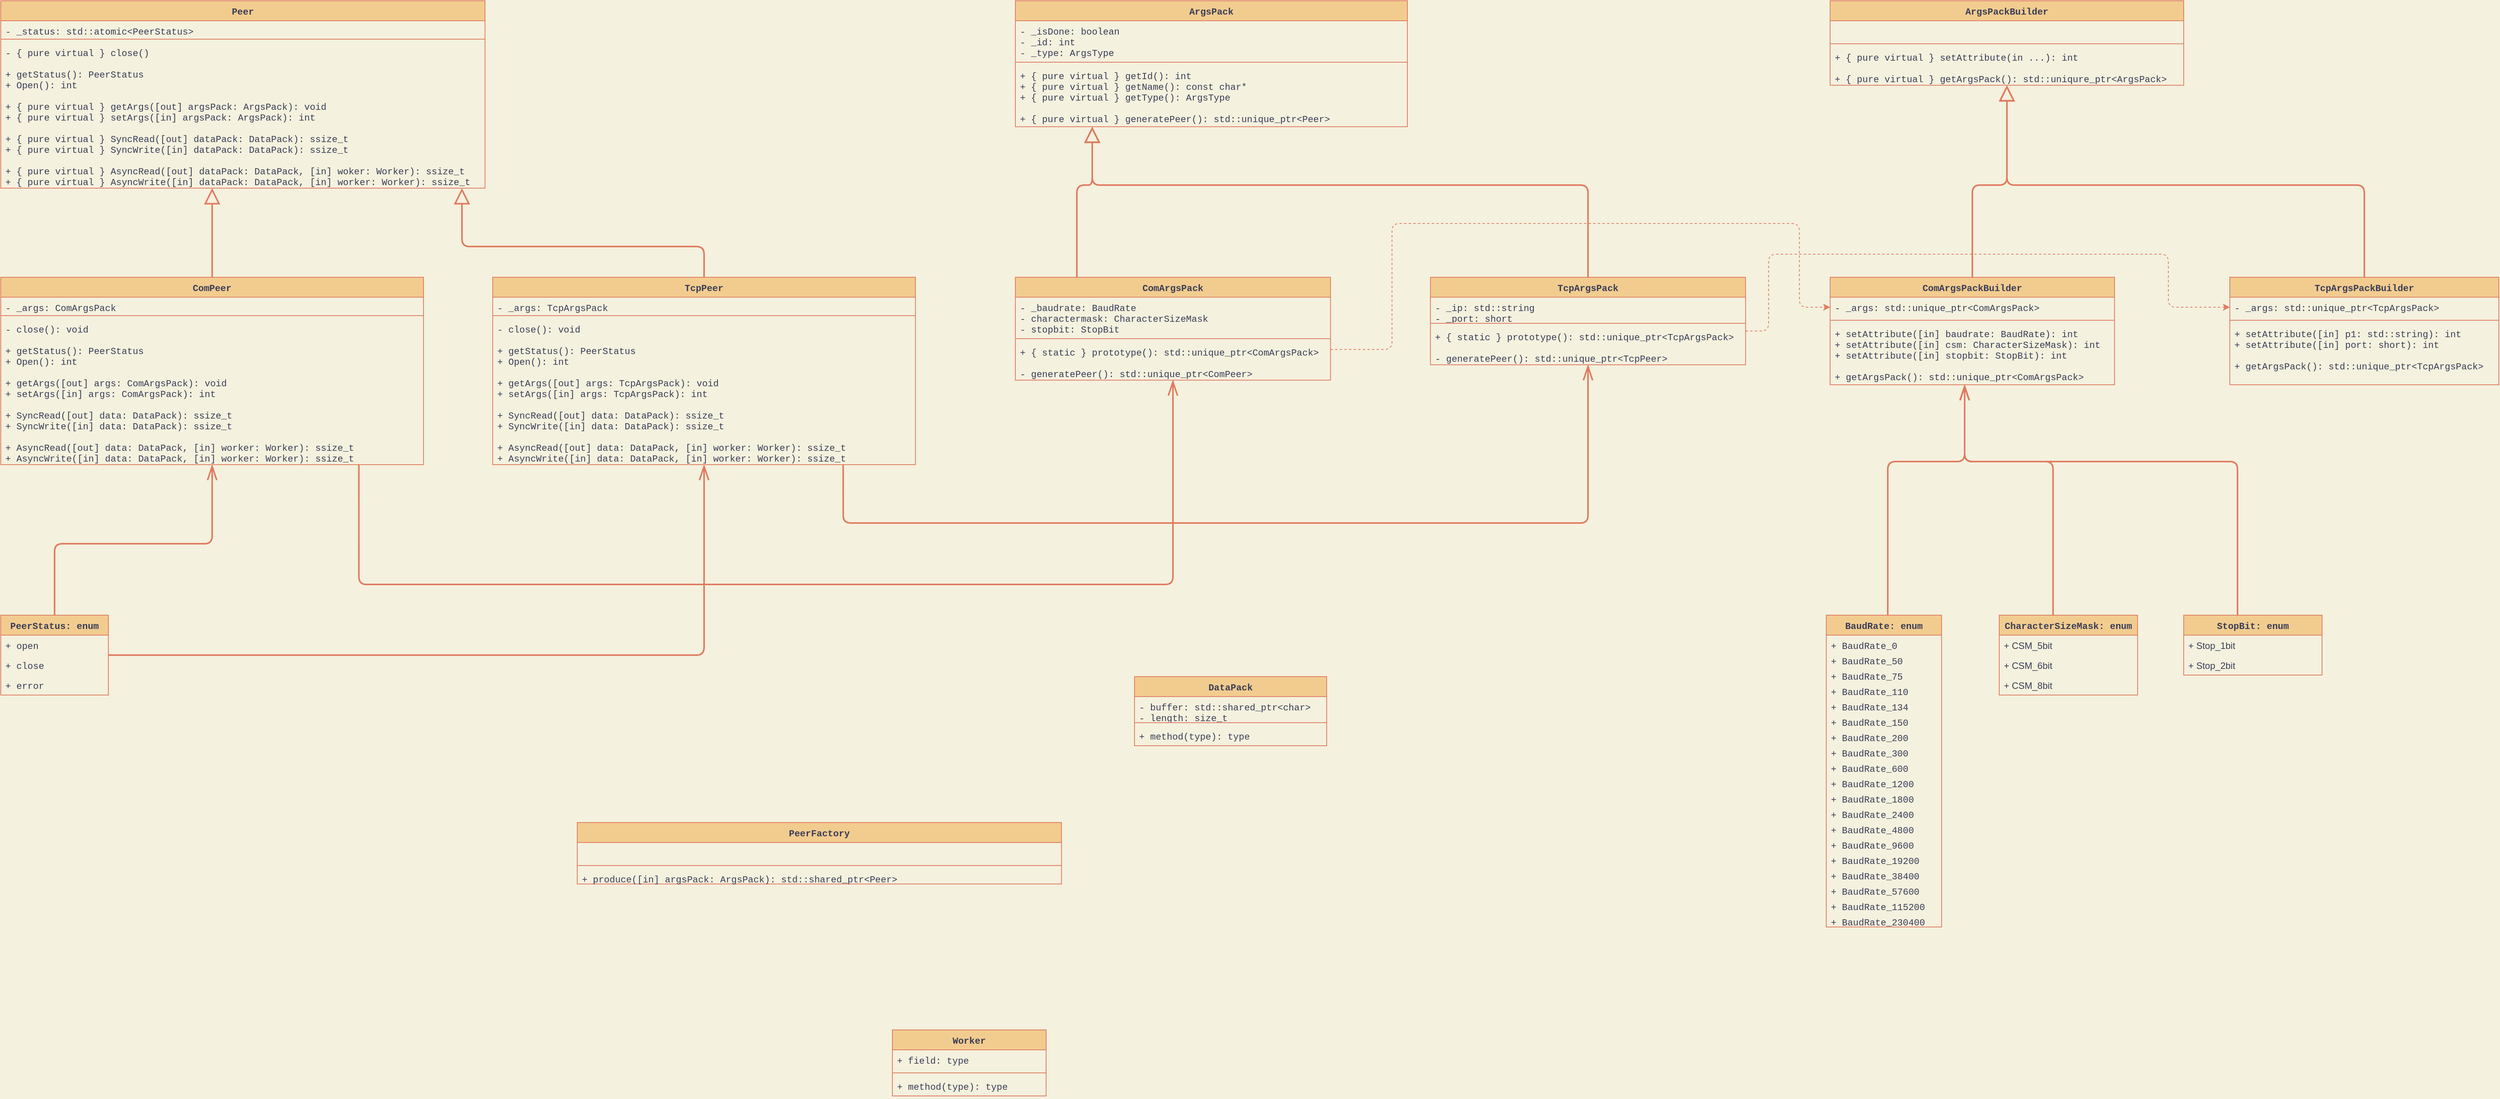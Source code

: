 <mxfile version="14.5.1" type="device"><diagram name="ClassUML" id="c4acf3e9-155e-7222-9cf6-157b1a14988f"><mxGraphModel dx="4436" dy="936" grid="1" gridSize="10" guides="1" tooltips="1" connect="1" arrows="1" fold="1" page="1" pageScale="1" pageWidth="850" pageHeight="1100" background="#F4F1DE" math="0" shadow="0"><root><mxCell id="0"/><mxCell id="1" parent="0"/><mxCell id="y0blaO4CPw9Yc8ZtSnwe-10" style="edgeStyle=elbowEdgeStyle;orthogonalLoop=1;jettySize=auto;elbow=vertical;html=1;exitX=0.5;exitY=0;exitDx=0;exitDy=0;endArrow=block;endFill=0;endSize=16;fontFamily=Courier New;strokeWidth=2;labelBackgroundColor=#F4F1DE;strokeColor=#E07A5F;fontColor=#393C56;" parent="1" source="y0blaO4CPw9Yc8ZtSnwe-6" target="Zs20HPqUnFgEFCPFsr7d-13" edge="1"><mxGeometry relative="1" as="geometry"><Array as="points"><mxPoint x="-1880" y="360"/><mxPoint x="-2090" y="458"/></Array></mxGeometry></mxCell><mxCell id="Zs20HPqUnFgEFCPFsr7d-5" value="ArgsPack" style="swimlane;fontStyle=1;align=center;verticalAlign=top;childLayout=stackLayout;horizontal=1;startSize=26;horizontalStack=0;resizeParent=1;resizeParentMax=0;resizeLast=0;collapsible=1;marginBottom=0;fontFamily=Courier New;fillColor=#F2CC8F;strokeColor=#E07A5F;fontColor=#393C56;" parent="1" vertex="1"><mxGeometry x="-1160" y="40" width="510" height="164" as="geometry"><mxRectangle x="-1480" width="90" height="26" as="alternateBounds"/></mxGeometry></mxCell><mxCell id="Zs20HPqUnFgEFCPFsr7d-6" value="- _isDone: boolean &#10;- _id: int&#10;- _type: ArgsType" style="text;strokeColor=none;fillColor=none;align=left;verticalAlign=top;spacingLeft=4;spacingRight=4;overflow=hidden;rotatable=0;points=[[0,0.5],[1,0.5]];portConstraint=eastwest;fontFamily=Courier New;fontColor=#393C56;" parent="Zs20HPqUnFgEFCPFsr7d-5" vertex="1"><mxGeometry y="26" width="510" height="50" as="geometry"/></mxCell><mxCell id="Zs20HPqUnFgEFCPFsr7d-7" value="" style="line;strokeWidth=1;fillColor=none;align=left;verticalAlign=middle;spacingTop=-1;spacingLeft=3;spacingRight=3;rotatable=0;labelPosition=right;points=[];portConstraint=eastwest;fontFamily=Courier New;labelBackgroundColor=#F4F1DE;strokeColor=#E07A5F;fontColor=#393C56;" parent="Zs20HPqUnFgEFCPFsr7d-5" vertex="1"><mxGeometry y="76" width="510" height="8" as="geometry"/></mxCell><mxCell id="Zs20HPqUnFgEFCPFsr7d-8" value="+ { pure virtual } getId(): int&#10;+ { pure virtual } getName(): const char*&#10;+ { pure virtual } getType(): ArgsType&#10;&#10;+ { pure virtual } generatePeer(): std::unique_ptr&lt;Peer&gt;" style="text;strokeColor=none;fillColor=none;align=left;verticalAlign=top;spacingLeft=4;spacingRight=4;overflow=hidden;rotatable=0;points=[[0,0.5],[1,0.5]];portConstraint=eastwest;fontFamily=Courier New;fontColor=#393C56;" parent="Zs20HPqUnFgEFCPFsr7d-5" vertex="1"><mxGeometry y="84" width="510" height="80" as="geometry"/></mxCell><mxCell id="Zs20HPqUnFgEFCPFsr7d-13" value="Peer" style="swimlane;fontStyle=1;align=center;verticalAlign=top;childLayout=stackLayout;horizontal=1;startSize=26;horizontalStack=0;resizeParent=1;resizeParentMax=0;resizeLast=0;collapsible=1;marginBottom=0;fontFamily=Courier New;fillColor=#F2CC8F;strokeColor=#E07A5F;fontColor=#393C56;" parent="1" vertex="1"><mxGeometry x="-2480" y="40" width="630" height="244" as="geometry"><mxRectangle x="900" y="290" width="60" height="26" as="alternateBounds"/></mxGeometry></mxCell><mxCell id="Zs20HPqUnFgEFCPFsr7d-14" value="- _status: std::atomic&lt;PeerStatus&gt;" style="text;strokeColor=none;fillColor=none;align=left;verticalAlign=top;spacingLeft=4;spacingRight=4;overflow=hidden;rotatable=0;points=[[0,0.5],[1,0.5]];portConstraint=eastwest;fontFamily=Courier New;fontColor=#393C56;" parent="Zs20HPqUnFgEFCPFsr7d-13" vertex="1"><mxGeometry y="26" width="630" height="20" as="geometry"/></mxCell><mxCell id="Zs20HPqUnFgEFCPFsr7d-15" value="" style="line;strokeWidth=1;fillColor=none;align=left;verticalAlign=middle;spacingTop=-1;spacingLeft=3;spacingRight=3;rotatable=0;labelPosition=right;points=[];portConstraint=eastwest;fontFamily=Courier New;labelBackgroundColor=#F4F1DE;strokeColor=#E07A5F;fontColor=#393C56;" parent="Zs20HPqUnFgEFCPFsr7d-13" vertex="1"><mxGeometry y="46" width="630" height="8" as="geometry"/></mxCell><mxCell id="Zs20HPqUnFgEFCPFsr7d-16" value="- { pure virtual } close()&#10;&#10;+ getStatus(): PeerStatus&#10;+ Open(): int&#10;&#10;+ { pure virtual } getArgs([out] argsPack: ArgsPack): void&#10;+ { pure virtual } setArgs([in] argsPack: ArgsPack): int&#10;&#10;+ { pure virtual } SyncRead([out] dataPack: DataPack): ssize_t&#10;+ { pure virtual } SyncWrite([in] dataPack: DataPack): ssize_t&#10;&#10;+ { pure virtual } AsyncRead([out] dataPack: DataPack, [in] woker: Worker): ssize_t&#10;+ { pure virtual } AsyncWrite([in] dataPack: DataPack, [in] worker: Worker): ssize_t" style="text;strokeColor=none;fillColor=none;align=left;verticalAlign=top;spacingLeft=4;spacingRight=4;overflow=hidden;rotatable=0;points=[[0,0.5],[1,0.5]];portConstraint=eastwest;fontFamily=Courier New;fontColor=#393C56;" parent="Zs20HPqUnFgEFCPFsr7d-13" vertex="1"><mxGeometry y="54" width="630" height="190" as="geometry"/></mxCell><mxCell id="y0blaO4CPw9Yc8ZtSnwe-4" value="" style="endArrow=block;endSize=16;endFill=0;html=1;exitX=0.5;exitY=0;exitDx=0;exitDy=0;edgeStyle=elbowEdgeStyle;elbow=vertical;fontFamily=Courier New;strokeWidth=2;labelBackgroundColor=#F4F1DE;strokeColor=#E07A5F;fontColor=#393C56;" parent="1" source="Zs20HPqUnFgEFCPFsr7d-17" target="Zs20HPqUnFgEFCPFsr7d-13" edge="1"><mxGeometry width="160" relative="1" as="geometry"><mxPoint x="-2910" y="378" as="sourcePoint"/><mxPoint x="-2480" y="258" as="targetPoint"/><Array as="points"><mxPoint x="-2190" y="60"/></Array></mxGeometry></mxCell><mxCell id="WkljUzXIppgqSRvIh2dz-28" style="edgeStyle=orthogonalEdgeStyle;rounded=1;orthogonalLoop=1;jettySize=auto;html=1;endArrow=openThin;endFill=0;endSize=16;strokeColor=#E07A5F;strokeWidth=2;fillColor=#F2CC8F;fontFamily=Courier New;fontColor=#393C56;exitX=0.829;exitY=1.002;exitDx=0;exitDy=0;exitPerimeter=0;" edge="1" parent="1" source="y0blaO4CPw9Yc8ZtSnwe-9" target="WkljUzXIppgqSRvIh2dz-9"><mxGeometry relative="1" as="geometry"><Array as="points"><mxPoint x="-1384" y="720"/><mxPoint x="-415" y="720"/></Array></mxGeometry></mxCell><mxCell id="y0blaO4CPw9Yc8ZtSnwe-6" value="TcpPeer" style="swimlane;fontStyle=1;align=center;verticalAlign=top;childLayout=stackLayout;horizontal=1;startSize=26;horizontalStack=0;resizeParent=1;resizeParentMax=0;resizeLast=0;collapsible=1;marginBottom=0;fontFamily=Courier New;fillColor=#F2CC8F;strokeColor=#E07A5F;fontColor=#393C56;" parent="1" vertex="1"><mxGeometry x="-1840" y="400" width="550" height="244" as="geometry"><mxRectangle x="1560" y="660" width="50" height="26" as="alternateBounds"/></mxGeometry></mxCell><mxCell id="y0blaO4CPw9Yc8ZtSnwe-7" value="- _args: TcpArgsPack" style="text;strokeColor=none;fillColor=none;align=left;verticalAlign=top;spacingLeft=4;spacingRight=4;overflow=hidden;rotatable=0;points=[[0,0.5],[1,0.5]];portConstraint=eastwest;fontFamily=Courier New;fontColor=#393C56;" parent="y0blaO4CPw9Yc8ZtSnwe-6" vertex="1"><mxGeometry y="26" width="550" height="20" as="geometry"/></mxCell><mxCell id="y0blaO4CPw9Yc8ZtSnwe-8" value="" style="line;strokeWidth=1;fillColor=none;align=left;verticalAlign=middle;spacingTop=-1;spacingLeft=3;spacingRight=3;rotatable=0;labelPosition=right;points=[];portConstraint=eastwest;fontFamily=Courier New;labelBackgroundColor=#F4F1DE;strokeColor=#E07A5F;fontColor=#393C56;" parent="y0blaO4CPw9Yc8ZtSnwe-6" vertex="1"><mxGeometry y="46" width="550" height="8" as="geometry"/></mxCell><mxCell id="y0blaO4CPw9Yc8ZtSnwe-9" value="- close(): void&#10;&#10;+ getStatus(): PeerStatus&#10;+ Open(): int&#10;&#10;+ getArgs([out] args: TcpArgsPack): void&#10;+ setArgs([in] args: TcpArgsPack): int&#10;&#10;+ SyncRead([out] data: DataPack): ssize_t&#10;+ SyncWrite([in] data: DataPack): ssize_t&#10;&#10;+ AsyncRead([out] data: DataPack, [in] worker: Worker): ssize_t&#10;+ AsyncWrite([in] data: DataPack, [in] worker: Worker): ssize_t" style="text;strokeColor=none;fillColor=none;align=left;verticalAlign=top;spacingLeft=4;spacingRight=4;overflow=hidden;rotatable=0;points=[[0,0.5],[1,0.5]];portConstraint=eastwest;fontFamily=Courier New;fontColor=#393C56;" parent="y0blaO4CPw9Yc8ZtSnwe-6" vertex="1"><mxGeometry y="54" width="550" height="190" as="geometry"/></mxCell><mxCell id="gmTNxqhR2WSao3e9pHEy-1" value="ArgsPackBuilder" style="swimlane;fontStyle=1;align=center;verticalAlign=top;childLayout=stackLayout;horizontal=1;startSize=26;horizontalStack=0;resizeParent=1;resizeParentMax=0;resizeLast=0;collapsible=1;marginBottom=0;fontFamily=Courier New;fillColor=#F2CC8F;strokeColor=#E07A5F;fontColor=#393C56;" parent="1" vertex="1"><mxGeometry x="-100" y="40" width="460" height="110" as="geometry"/></mxCell><mxCell id="gmTNxqhR2WSao3e9pHEy-2" value=" " style="text;strokeColor=none;fillColor=none;align=left;verticalAlign=top;spacingLeft=4;spacingRight=4;overflow=hidden;rotatable=0;points=[[0,0.5],[1,0.5]];portConstraint=eastwest;fontFamily=Courier New;fontColor=#393C56;" parent="gmTNxqhR2WSao3e9pHEy-1" vertex="1"><mxGeometry y="26" width="460" height="26" as="geometry"/></mxCell><mxCell id="gmTNxqhR2WSao3e9pHEy-3" value="" style="line;strokeWidth=1;fillColor=none;align=left;verticalAlign=middle;spacingTop=-1;spacingLeft=3;spacingRight=3;rotatable=0;labelPosition=right;points=[];portConstraint=eastwest;fontFamily=Courier New;labelBackgroundColor=#F4F1DE;strokeColor=#E07A5F;fontColor=#393C56;" parent="gmTNxqhR2WSao3e9pHEy-1" vertex="1"><mxGeometry y="52" width="460" height="8" as="geometry"/></mxCell><mxCell id="gmTNxqhR2WSao3e9pHEy-4" value="+ { pure virtual } setAttribute(in ...): int&#10;&#10;+ { pure virtual } getArgsPack(): std::uniqure_ptr&lt;ArgsPack&gt;" style="text;strokeColor=none;fillColor=none;align=left;verticalAlign=top;spacingLeft=4;spacingRight=4;overflow=hidden;rotatable=0;points=[[0,0.5],[1,0.5]];portConstraint=eastwest;fontFamily=Courier New;fontColor=#393C56;" parent="gmTNxqhR2WSao3e9pHEy-1" vertex="1"><mxGeometry y="60" width="460" height="50" as="geometry"/></mxCell><mxCell id="Sq182sb3sFac-eXpFpa--49" style="edgeStyle=orthogonalEdgeStyle;orthogonalLoop=1;jettySize=auto;html=1;fontFamily=Courier New;strokeWidth=2;endArrow=block;endFill=0;endSize=16;labelBackgroundColor=#F4F1DE;strokeColor=#E07A5F;fontColor=#393C56;" parent="1" source="Sq182sb3sFac-eXpFpa--1" target="gmTNxqhR2WSao3e9pHEy-1" edge="1"><mxGeometry relative="1" as="geometry"><Array as="points"><mxPoint x="85" y="280"/><mxPoint x="130" y="280"/></Array></mxGeometry></mxCell><mxCell id="Sq182sb3sFac-eXpFpa--1" value="ComArgsPackBuilder" style="swimlane;fontStyle=1;align=center;verticalAlign=top;childLayout=stackLayout;horizontal=1;startSize=26;horizontalStack=0;resizeParent=1;resizeParentMax=0;resizeLast=0;collapsible=1;marginBottom=0;fontFamily=Courier New;fillColor=#F2CC8F;strokeColor=#E07A5F;fontColor=#393C56;" parent="1" vertex="1"><mxGeometry x="-100" y="400" width="370" height="140" as="geometry"/></mxCell><mxCell id="Sq182sb3sFac-eXpFpa--2" value="- _args: std::unique_ptr&lt;ComArgsPack&gt;" style="text;strokeColor=none;fillColor=none;align=left;verticalAlign=top;spacingLeft=4;spacingRight=4;overflow=hidden;rotatable=0;points=[[0,0.5],[1,0.5]];portConstraint=eastwest;fontFamily=Courier New;fontColor=#393C56;" parent="Sq182sb3sFac-eXpFpa--1" vertex="1"><mxGeometry y="26" width="370" height="26" as="geometry"/></mxCell><mxCell id="Sq182sb3sFac-eXpFpa--3" value="" style="line;strokeWidth=1;fillColor=none;align=left;verticalAlign=middle;spacingTop=-1;spacingLeft=3;spacingRight=3;rotatable=0;labelPosition=right;points=[];portConstraint=eastwest;fontFamily=Courier New;labelBackgroundColor=#F4F1DE;strokeColor=#E07A5F;fontColor=#393C56;" parent="Sq182sb3sFac-eXpFpa--1" vertex="1"><mxGeometry y="52" width="370" height="8" as="geometry"/></mxCell><mxCell id="Sq182sb3sFac-eXpFpa--4" value="+ setAttribute([in] baudrate: BaudRate): int&#10;+ setAttribute([in] csm: CharacterSizeMask): int&#10;+ setAttribute([in] stopbit: StopBit): int&#10;&#10;+ getArgsPack(): std::unique_ptr&lt;ComArgsPack&gt;" style="text;strokeColor=none;fillColor=none;align=left;verticalAlign=top;spacingLeft=4;spacingRight=4;overflow=hidden;rotatable=0;points=[[0,0.5],[1,0.5]];portConstraint=eastwest;fontFamily=Courier New;fontColor=#393C56;" parent="Sq182sb3sFac-eXpFpa--1" vertex="1"><mxGeometry y="60" width="370" height="80" as="geometry"/></mxCell><mxCell id="Sq182sb3sFac-eXpFpa--52" style="edgeStyle=orthogonalEdgeStyle;orthogonalLoop=1;jettySize=auto;html=1;endArrow=openThin;endFill=0;endSize=16;strokeWidth=2;fontFamily=Courier New;labelBackgroundColor=#F4F1DE;strokeColor=#E07A5F;fontColor=#393C56;" parent="1" source="Sq182sb3sFac-eXpFpa--5" target="Zs20HPqUnFgEFCPFsr7d-17" edge="1"><mxGeometry relative="1" as="geometry"/></mxCell><mxCell id="Sq182sb3sFac-eXpFpa--53" style="edgeStyle=orthogonalEdgeStyle;orthogonalLoop=1;jettySize=auto;html=1;endArrow=openThin;endFill=0;endSize=16;strokeWidth=2;fontFamily=Courier New;labelBackgroundColor=#F4F1DE;strokeColor=#E07A5F;fontColor=#393C56;" parent="1" source="Sq182sb3sFac-eXpFpa--5" target="y0blaO4CPw9Yc8ZtSnwe-6" edge="1"><mxGeometry relative="1" as="geometry"><Array as="points"><mxPoint x="-1565" y="892"/></Array></mxGeometry></mxCell><mxCell id="Sq182sb3sFac-eXpFpa--5" value="PeerStatus: enum" style="swimlane;fontStyle=1;childLayout=stackLayout;horizontal=1;startSize=26;horizontalStack=0;resizeParent=1;resizeParentMax=0;resizeLast=0;collapsible=1;marginBottom=0;fontFamily=Courier New;swimlaneFillColor=none;verticalAlign=top;fillColor=#F2CC8F;strokeColor=#E07A5F;fontColor=#393C56;" parent="1" vertex="1"><mxGeometry x="-2480" y="840" width="140" height="104" as="geometry"><mxRectangle x="1560" y="290" width="150" height="26" as="alternateBounds"/></mxGeometry></mxCell><mxCell id="Sq182sb3sFac-eXpFpa--6" value="+ open" style="text;strokeColor=none;fillColor=none;align=left;verticalAlign=top;spacingLeft=4;spacingRight=4;overflow=hidden;rotatable=0;points=[[0,0.5],[1,0.5]];portConstraint=eastwest;fontFamily=Courier New;fontColor=#393C56;" parent="Sq182sb3sFac-eXpFpa--5" vertex="1"><mxGeometry y="26" width="140" height="26" as="geometry"/></mxCell><mxCell id="Sq182sb3sFac-eXpFpa--7" value="+ close" style="text;strokeColor=none;fillColor=none;align=left;verticalAlign=top;spacingLeft=4;spacingRight=4;overflow=hidden;rotatable=0;points=[[0,0.5],[1,0.5]];portConstraint=eastwest;fontFamily=Courier New;fontColor=#393C56;" parent="Sq182sb3sFac-eXpFpa--5" vertex="1"><mxGeometry y="52" width="140" height="26" as="geometry"/></mxCell><mxCell id="Sq182sb3sFac-eXpFpa--8" value="+ error" style="text;strokeColor=none;fillColor=none;align=left;verticalAlign=top;spacingLeft=4;spacingRight=4;overflow=hidden;rotatable=0;points=[[0,0.5],[1,0.5]];portConstraint=eastwest;fontFamily=Courier New;fontColor=#393C56;" parent="Sq182sb3sFac-eXpFpa--5" vertex="1"><mxGeometry y="78" width="140" height="26" as="geometry"/></mxCell><mxCell id="igQxQeiDsvSkCLx5xEEN-2" style="edgeStyle=orthogonalEdgeStyle;orthogonalLoop=1;jettySize=auto;html=1;endSize=16;strokeWidth=2;endArrow=openThin;endFill=0;labelBackgroundColor=#F4F1DE;strokeColor=#E07A5F;fontColor=#393C56;" parent="1" source="Sq182sb3sFac-eXpFpa--16" target="Sq182sb3sFac-eXpFpa--1" edge="1"><mxGeometry relative="1" as="geometry"><Array as="points"><mxPoint x="-25" y="640"/><mxPoint x="75" y="640"/></Array></mxGeometry></mxCell><mxCell id="Sq182sb3sFac-eXpFpa--16" value="BaudRate: enum" style="swimlane;fontStyle=1;childLayout=stackLayout;horizontal=1;startSize=26;horizontalStack=0;resizeParent=1;resizeParentMax=0;resizeLast=0;collapsible=1;marginBottom=0;fontFamily=Courier New;swimlaneFillColor=none;verticalAlign=top;fillColor=#F2CC8F;strokeColor=#E07A5F;fontColor=#393C56;" parent="1" vertex="1"><mxGeometry x="-105" y="840" width="150" height="406" as="geometry"><mxRectangle x="1560" y="290" width="150" height="26" as="alternateBounds"/></mxGeometry></mxCell><mxCell id="Sq182sb3sFac-eXpFpa--17" value="+ BaudRate_0" style="text;strokeColor=none;fillColor=none;align=left;verticalAlign=top;spacingLeft=4;spacingRight=4;overflow=hidden;rotatable=0;points=[[0,0.5],[1,0.5]];portConstraint=eastwest;fontFamily=Courier New;fontColor=#393C56;" parent="Sq182sb3sFac-eXpFpa--16" vertex="1"><mxGeometry y="26" width="150" height="20" as="geometry"/></mxCell><mxCell id="Sq182sb3sFac-eXpFpa--18" value="+ BaudRate_50" style="text;strokeColor=none;fillColor=none;align=left;verticalAlign=top;spacingLeft=4;spacingRight=4;overflow=hidden;rotatable=0;points=[[0,0.5],[1,0.5]];portConstraint=eastwest;fontFamily=Courier New;fontColor=#393C56;" parent="Sq182sb3sFac-eXpFpa--16" vertex="1"><mxGeometry y="46" width="150" height="20" as="geometry"/></mxCell><mxCell id="Sq182sb3sFac-eXpFpa--19" value="+ BaudRate_75" style="text;strokeColor=none;fillColor=none;align=left;verticalAlign=top;spacingLeft=4;spacingRight=4;overflow=hidden;rotatable=0;points=[[0,0.5],[1,0.5]];portConstraint=eastwest;fontFamily=Courier New;fontColor=#393C56;" parent="Sq182sb3sFac-eXpFpa--16" vertex="1"><mxGeometry y="66" width="150" height="20" as="geometry"/></mxCell><mxCell id="Sq182sb3sFac-eXpFpa--35" value="+ BaudRate_110" style="text;strokeColor=none;fillColor=none;align=left;verticalAlign=top;spacingLeft=4;spacingRight=4;overflow=hidden;rotatable=0;points=[[0,0.5],[1,0.5]];portConstraint=eastwest;fontFamily=Courier New;fontColor=#393C56;" parent="Sq182sb3sFac-eXpFpa--16" vertex="1"><mxGeometry y="86" width="150" height="20" as="geometry"/></mxCell><mxCell id="Sq182sb3sFac-eXpFpa--34" value="+ BaudRate_134" style="text;strokeColor=none;fillColor=none;align=left;verticalAlign=top;spacingLeft=4;spacingRight=4;overflow=hidden;rotatable=0;points=[[0,0.5],[1,0.5]];portConstraint=eastwest;fontFamily=Courier New;fontColor=#393C56;" parent="Sq182sb3sFac-eXpFpa--16" vertex="1"><mxGeometry y="106" width="150" height="20" as="geometry"/></mxCell><mxCell id="Sq182sb3sFac-eXpFpa--33" value="+ BaudRate_150" style="text;strokeColor=none;fillColor=none;align=left;verticalAlign=top;spacingLeft=4;spacingRight=4;overflow=hidden;rotatable=0;points=[[0,0.5],[1,0.5]];portConstraint=eastwest;fontFamily=Courier New;fontColor=#393C56;" parent="Sq182sb3sFac-eXpFpa--16" vertex="1"><mxGeometry y="126" width="150" height="20" as="geometry"/></mxCell><mxCell id="Sq182sb3sFac-eXpFpa--32" value="+ BaudRate_200" style="text;strokeColor=none;fillColor=none;align=left;verticalAlign=top;spacingLeft=4;spacingRight=4;overflow=hidden;rotatable=0;points=[[0,0.5],[1,0.5]];portConstraint=eastwest;fontFamily=Courier New;fontColor=#393C56;" parent="Sq182sb3sFac-eXpFpa--16" vertex="1"><mxGeometry y="146" width="150" height="20" as="geometry"/></mxCell><mxCell id="Sq182sb3sFac-eXpFpa--31" value="+ BaudRate_300" style="text;strokeColor=none;fillColor=none;align=left;verticalAlign=top;spacingLeft=4;spacingRight=4;overflow=hidden;rotatable=0;points=[[0,0.5],[1,0.5]];portConstraint=eastwest;fontFamily=Courier New;fontColor=#393C56;" parent="Sq182sb3sFac-eXpFpa--16" vertex="1"><mxGeometry y="166" width="150" height="20" as="geometry"/></mxCell><mxCell id="Sq182sb3sFac-eXpFpa--30" value="+ BaudRate_600" style="text;strokeColor=none;fillColor=none;align=left;verticalAlign=top;spacingLeft=4;spacingRight=4;overflow=hidden;rotatable=0;points=[[0,0.5],[1,0.5]];portConstraint=eastwest;fontFamily=Courier New;fontColor=#393C56;" parent="Sq182sb3sFac-eXpFpa--16" vertex="1"><mxGeometry y="186" width="150" height="20" as="geometry"/></mxCell><mxCell id="Sq182sb3sFac-eXpFpa--29" value="+ BaudRate_1200" style="text;strokeColor=none;fillColor=none;align=left;verticalAlign=top;spacingLeft=4;spacingRight=4;overflow=hidden;rotatable=0;points=[[0,0.5],[1,0.5]];portConstraint=eastwest;fontFamily=Courier New;fontColor=#393C56;" parent="Sq182sb3sFac-eXpFpa--16" vertex="1"><mxGeometry y="206" width="150" height="20" as="geometry"/></mxCell><mxCell id="Sq182sb3sFac-eXpFpa--28" value="+ BaudRate_1800" style="text;strokeColor=none;fillColor=none;align=left;verticalAlign=top;spacingLeft=4;spacingRight=4;overflow=hidden;rotatable=0;points=[[0,0.5],[1,0.5]];portConstraint=eastwest;fontFamily=Courier New;fontColor=#393C56;" parent="Sq182sb3sFac-eXpFpa--16" vertex="1"><mxGeometry y="226" width="150" height="20" as="geometry"/></mxCell><mxCell id="Sq182sb3sFac-eXpFpa--27" value="+ BaudRate_2400" style="text;strokeColor=none;fillColor=none;align=left;verticalAlign=top;spacingLeft=4;spacingRight=4;overflow=hidden;rotatable=0;points=[[0,0.5],[1,0.5]];portConstraint=eastwest;fontFamily=Courier New;fontColor=#393C56;" parent="Sq182sb3sFac-eXpFpa--16" vertex="1"><mxGeometry y="246" width="150" height="20" as="geometry"/></mxCell><mxCell id="Sq182sb3sFac-eXpFpa--26" value="+ BaudRate_4800" style="text;strokeColor=none;fillColor=none;align=left;verticalAlign=top;spacingLeft=4;spacingRight=4;overflow=hidden;rotatable=0;points=[[0,0.5],[1,0.5]];portConstraint=eastwest;fontFamily=Courier New;fontColor=#393C56;" parent="Sq182sb3sFac-eXpFpa--16" vertex="1"><mxGeometry y="266" width="150" height="20" as="geometry"/></mxCell><mxCell id="Sq182sb3sFac-eXpFpa--25" value="+ BaudRate_9600" style="text;strokeColor=none;fillColor=none;align=left;verticalAlign=top;spacingLeft=4;spacingRight=4;overflow=hidden;rotatable=0;points=[[0,0.5],[1,0.5]];portConstraint=eastwest;fontFamily=Courier New;fontColor=#393C56;" parent="Sq182sb3sFac-eXpFpa--16" vertex="1"><mxGeometry y="286" width="150" height="20" as="geometry"/></mxCell><mxCell id="Sq182sb3sFac-eXpFpa--24" value="+ BaudRate_19200" style="text;strokeColor=none;fillColor=none;align=left;verticalAlign=top;spacingLeft=4;spacingRight=4;overflow=hidden;rotatable=0;points=[[0,0.5],[1,0.5]];portConstraint=eastwest;fontFamily=Courier New;fontColor=#393C56;" parent="Sq182sb3sFac-eXpFpa--16" vertex="1"><mxGeometry y="306" width="150" height="20" as="geometry"/></mxCell><mxCell id="Sq182sb3sFac-eXpFpa--23" value="+ BaudRate_38400" style="text;strokeColor=none;fillColor=none;align=left;verticalAlign=top;spacingLeft=4;spacingRight=4;overflow=hidden;rotatable=0;points=[[0,0.5],[1,0.5]];portConstraint=eastwest;fontFamily=Courier New;fontColor=#393C56;" parent="Sq182sb3sFac-eXpFpa--16" vertex="1"><mxGeometry y="326" width="150" height="20" as="geometry"/></mxCell><mxCell id="Sq182sb3sFac-eXpFpa--22" value="+ BaudRate_57600" style="text;strokeColor=none;fillColor=none;align=left;verticalAlign=top;spacingLeft=4;spacingRight=4;overflow=hidden;rotatable=0;points=[[0,0.5],[1,0.5]];portConstraint=eastwest;fontFamily=Courier New;fontColor=#393C56;" parent="Sq182sb3sFac-eXpFpa--16" vertex="1"><mxGeometry y="346" width="150" height="20" as="geometry"/></mxCell><mxCell id="Sq182sb3sFac-eXpFpa--21" value="+ BaudRate_115200" style="text;strokeColor=none;fillColor=none;align=left;verticalAlign=top;spacingLeft=4;spacingRight=4;overflow=hidden;rotatable=0;points=[[0,0.5],[1,0.5]];portConstraint=eastwest;fontFamily=Courier New;fontColor=#393C56;" parent="Sq182sb3sFac-eXpFpa--16" vertex="1"><mxGeometry y="366" width="150" height="20" as="geometry"/></mxCell><mxCell id="Sq182sb3sFac-eXpFpa--20" value="+ BaudRate_230400" style="text;strokeColor=none;fillColor=none;align=left;verticalAlign=top;spacingLeft=4;spacingRight=4;overflow=hidden;rotatable=0;points=[[0,0.5],[1,0.5]];portConstraint=eastwest;fontFamily=Courier New;fontColor=#393C56;" parent="Sq182sb3sFac-eXpFpa--16" vertex="1"><mxGeometry y="386" width="150" height="20" as="geometry"/></mxCell><mxCell id="igQxQeiDsvSkCLx5xEEN-3" style="edgeStyle=orthogonalEdgeStyle;orthogonalLoop=1;jettySize=auto;html=1;endArrow=openThin;endFill=0;endSize=16;strokeWidth=2;labelBackgroundColor=#F4F1DE;strokeColor=#E07A5F;fontColor=#393C56;" parent="1" source="Sq182sb3sFac-eXpFpa--36" target="Sq182sb3sFac-eXpFpa--1" edge="1"><mxGeometry relative="1" as="geometry"><Array as="points"><mxPoint x="190" y="640"/><mxPoint x="75" y="640"/></Array></mxGeometry></mxCell><mxCell id="Sq182sb3sFac-eXpFpa--36" value="CharacterSizeMask: enum&#10;" style="swimlane;fontStyle=1;childLayout=stackLayout;horizontal=1;startSize=26;horizontalStack=0;resizeParent=1;resizeParentMax=0;resizeLast=0;collapsible=1;marginBottom=0;fontFamily=Courier New;verticalAlign=top;fillColor=#F2CC8F;strokeColor=#E07A5F;fontColor=#393C56;" parent="1" vertex="1"><mxGeometry x="120" y="840" width="180" height="104" as="geometry"/></mxCell><mxCell id="Sq182sb3sFac-eXpFpa--37" value="+ CSM_5bit" style="text;strokeColor=none;fillColor=none;align=left;verticalAlign=top;spacingLeft=4;spacingRight=4;overflow=hidden;rotatable=0;points=[[0,0.5],[1,0.5]];portConstraint=eastwest;fontColor=#393C56;" parent="Sq182sb3sFac-eXpFpa--36" vertex="1"><mxGeometry y="26" width="180" height="26" as="geometry"/></mxCell><mxCell id="Sq182sb3sFac-eXpFpa--38" value="+ CSM_6bit" style="text;strokeColor=none;fillColor=none;align=left;verticalAlign=top;spacingLeft=4;spacingRight=4;overflow=hidden;rotatable=0;points=[[0,0.5],[1,0.5]];portConstraint=eastwest;fontColor=#393C56;" parent="Sq182sb3sFac-eXpFpa--36" vertex="1"><mxGeometry y="52" width="180" height="26" as="geometry"/></mxCell><mxCell id="Sq182sb3sFac-eXpFpa--39" value="+ CSM_8bit" style="text;strokeColor=none;fillColor=none;align=left;verticalAlign=top;spacingLeft=4;spacingRight=4;overflow=hidden;rotatable=0;points=[[0,0.5],[1,0.5]];portConstraint=eastwest;fontColor=#393C56;" parent="Sq182sb3sFac-eXpFpa--36" vertex="1"><mxGeometry y="78" width="180" height="26" as="geometry"/></mxCell><mxCell id="igQxQeiDsvSkCLx5xEEN-1" style="edgeStyle=orthogonalEdgeStyle;orthogonalLoop=1;jettySize=auto;html=1;strokeWidth=2;endArrow=openThin;endFill=0;endSize=16;labelBackgroundColor=#F4F1DE;strokeColor=#E07A5F;fontColor=#393C56;" parent="1" source="Sq182sb3sFac-eXpFpa--41" target="Sq182sb3sFac-eXpFpa--1" edge="1"><mxGeometry relative="1" as="geometry"><Array as="points"><mxPoint x="430" y="640"/><mxPoint x="75" y="640"/></Array></mxGeometry></mxCell><mxCell id="Sq182sb3sFac-eXpFpa--41" value="StopBit: enum&#10;" style="swimlane;fontStyle=1;childLayout=stackLayout;horizontal=1;startSize=26;horizontalStack=0;resizeParent=1;resizeParentMax=0;resizeLast=0;collapsible=1;marginBottom=0;fontFamily=Courier New;verticalAlign=top;fillColor=#F2CC8F;strokeColor=#E07A5F;fontColor=#393C56;" parent="1" vertex="1"><mxGeometry x="360" y="840" width="180" height="78" as="geometry"/></mxCell><mxCell id="Sq182sb3sFac-eXpFpa--42" value="+ Stop_1bit" style="text;strokeColor=none;fillColor=none;align=left;verticalAlign=top;spacingLeft=4;spacingRight=4;overflow=hidden;rotatable=0;points=[[0,0.5],[1,0.5]];portConstraint=eastwest;fontColor=#393C56;" parent="Sq182sb3sFac-eXpFpa--41" vertex="1"><mxGeometry y="26" width="180" height="26" as="geometry"/></mxCell><mxCell id="Sq182sb3sFac-eXpFpa--43" value="+ Stop_2bit" style="text;strokeColor=none;fillColor=none;align=left;verticalAlign=top;spacingLeft=4;spacingRight=4;overflow=hidden;rotatable=0;points=[[0,0.5],[1,0.5]];portConstraint=eastwest;fontColor=#393C56;" parent="Sq182sb3sFac-eXpFpa--41" vertex="1"><mxGeometry y="52" width="180" height="26" as="geometry"/></mxCell><mxCell id="Sq182sb3sFac-eXpFpa--50" style="edgeStyle=orthogonalEdgeStyle;orthogonalLoop=1;jettySize=auto;html=1;endArrow=block;endFill=0;endSize=16;strokeWidth=2;fontFamily=Courier New;labelBackgroundColor=#F4F1DE;strokeColor=#E07A5F;fontColor=#393C56;" parent="1" source="Sq182sb3sFac-eXpFpa--45" target="Zs20HPqUnFgEFCPFsr7d-5" edge="1"><mxGeometry relative="1" as="geometry"><Array as="points"><mxPoint x="-1080" y="280"/><mxPoint x="-1060" y="280"/></Array></mxGeometry></mxCell><mxCell id="Sq182sb3sFac-eXpFpa--45" value="ComArgsPack" style="swimlane;fontStyle=1;align=center;verticalAlign=top;childLayout=stackLayout;horizontal=1;startSize=26;horizontalStack=0;resizeParent=1;resizeParentMax=0;resizeLast=0;collapsible=1;marginBottom=0;fontFamily=Courier New;fillColor=#F2CC8F;strokeColor=#E07A5F;fontColor=#393C56;" parent="1" vertex="1"><mxGeometry x="-1160" y="400" width="410" height="134" as="geometry"><mxRectangle x="-1480" y="360" width="110" height="26" as="alternateBounds"/></mxGeometry></mxCell><mxCell id="Sq182sb3sFac-eXpFpa--46" value="- _baudrate: BaudRate&#10;- charactermask: CharacterSizeMask&#10;- stopbit: StopBit" style="text;strokeColor=none;fillColor=none;align=left;verticalAlign=top;spacingLeft=4;spacingRight=4;overflow=hidden;rotatable=0;points=[[0,0.5],[1,0.5]];portConstraint=eastwest;fontFamily=Courier New;fontColor=#393C56;" parent="Sq182sb3sFac-eXpFpa--45" vertex="1"><mxGeometry y="26" width="410" height="50" as="geometry"/></mxCell><mxCell id="Sq182sb3sFac-eXpFpa--47" value="" style="line;strokeWidth=1;fillColor=none;align=left;verticalAlign=middle;spacingTop=-1;spacingLeft=3;spacingRight=3;rotatable=0;labelPosition=right;points=[];portConstraint=eastwest;fontFamily=Courier New;labelBackgroundColor=#F4F1DE;strokeColor=#E07A5F;fontColor=#393C56;" parent="Sq182sb3sFac-eXpFpa--45" vertex="1"><mxGeometry y="76" width="410" height="8" as="geometry"/></mxCell><mxCell id="Sq182sb3sFac-eXpFpa--48" value="+ { static } prototype(): std::unique_ptr&lt;ComArgsPack&gt;&#10;&#10;- generatePeer(): std::unique_ptr&lt;ComPeer&gt;" style="text;strokeColor=none;fillColor=none;align=left;verticalAlign=top;spacingLeft=4;spacingRight=4;overflow=hidden;rotatable=0;points=[[0,0.5],[1,0.5]];portConstraint=eastwest;fontFamily=Courier New;fontColor=#393C56;" parent="Sq182sb3sFac-eXpFpa--45" vertex="1"><mxGeometry y="84" width="410" height="50" as="geometry"/></mxCell><mxCell id="Zs20HPqUnFgEFCPFsr7d-17" value="ComPeer" style="swimlane;fontStyle=1;align=center;verticalAlign=top;childLayout=stackLayout;horizontal=1;startSize=26;horizontalStack=0;resizeParent=1;resizeParentMax=0;resizeLast=0;collapsible=1;marginBottom=0;fontFamily=Courier New;fillColor=#F2CC8F;strokeColor=#E07A5F;fontColor=#393C56;" parent="1" vertex="1"><mxGeometry x="-2480" y="400" width="550" height="244" as="geometry"><mxRectangle x="900" y="660" width="80" height="26" as="alternateBounds"/></mxGeometry></mxCell><mxCell id="Zs20HPqUnFgEFCPFsr7d-18" value="- _args: ComArgsPack" style="text;strokeColor=none;fillColor=none;align=left;verticalAlign=top;spacingLeft=4;spacingRight=4;overflow=hidden;rotatable=0;points=[[0,0.5],[1,0.5]];portConstraint=eastwest;fontFamily=Courier New;fontColor=#393C56;" parent="Zs20HPqUnFgEFCPFsr7d-17" vertex="1"><mxGeometry y="26" width="550" height="20" as="geometry"/></mxCell><mxCell id="Zs20HPqUnFgEFCPFsr7d-19" value="" style="line;strokeWidth=1;fillColor=none;align=left;verticalAlign=middle;spacingTop=-1;spacingLeft=3;spacingRight=3;rotatable=0;labelPosition=right;points=[];portConstraint=eastwest;fontFamily=Courier New;labelBackgroundColor=#F4F1DE;strokeColor=#E07A5F;fontColor=#393C56;" parent="Zs20HPqUnFgEFCPFsr7d-17" vertex="1"><mxGeometry y="46" width="550" height="8" as="geometry"/></mxCell><mxCell id="Zs20HPqUnFgEFCPFsr7d-20" value="- close(): void&#10;&#10;+ getStatus(): PeerStatus&#10;+ Open(): int&#10;&#10;+ getArgs([out] args: ComArgsPack): void&#10;+ setArgs([in] args: ComArgsPack): int&#10;&#10;+ SyncRead([out] data: DataPack): ssize_t&#10;+ SyncWrite([in] data: DataPack): ssize_t&#10;&#10;+ AsyncRead([out] data: DataPack, [in] worker: Worker): ssize_t&#10;+ AsyncWrite([in] data: DataPack, [in] worker: Worker): ssize_t" style="text;strokeColor=none;fillColor=none;align=left;verticalAlign=top;spacingLeft=4;spacingRight=4;overflow=hidden;rotatable=0;points=[[0,0.5],[1,0.5]];portConstraint=eastwest;fontFamily=Courier New;fontColor=#393C56;" parent="Zs20HPqUnFgEFCPFsr7d-17" vertex="1"><mxGeometry y="54" width="550" height="190" as="geometry"/></mxCell><mxCell id="m8CWi35j7QSr-JT7sOg7-2" style="edgeStyle=orthogonalEdgeStyle;orthogonalLoop=1;jettySize=auto;html=1;endArrow=block;endFill=0;endSize=16;strokeWidth=2;labelBackgroundColor=#F4F1DE;strokeColor=#E07A5F;fontColor=#393C56;" parent="1" source="igQxQeiDsvSkCLx5xEEN-4" target="gmTNxqhR2WSao3e9pHEy-1" edge="1"><mxGeometry relative="1" as="geometry"><Array as="points"><mxPoint x="595" y="280"/><mxPoint x="130" y="280"/></Array></mxGeometry></mxCell><mxCell id="igQxQeiDsvSkCLx5xEEN-4" value="TcpArgsPackBuilder" style="swimlane;fontStyle=1;align=center;verticalAlign=top;childLayout=stackLayout;horizontal=1;startSize=26;horizontalStack=0;resizeParent=1;resizeParentMax=0;resizeLast=0;collapsible=1;marginBottom=0;fontFamily=Courier New;fillColor=#F2CC8F;strokeColor=#E07A5F;fontColor=#393C56;" parent="1" vertex="1"><mxGeometry x="420" y="400" width="350" height="140" as="geometry"/></mxCell><mxCell id="igQxQeiDsvSkCLx5xEEN-5" value="- _args: std::unique_ptr&lt;TcpArgsPack&gt;" style="text;strokeColor=none;fillColor=none;align=left;verticalAlign=top;spacingLeft=4;spacingRight=4;overflow=hidden;rotatable=0;points=[[0,0.5],[1,0.5]];portConstraint=eastwest;fontFamily=Courier New;fontColor=#393C56;" parent="igQxQeiDsvSkCLx5xEEN-4" vertex="1"><mxGeometry y="26" width="350" height="26" as="geometry"/></mxCell><mxCell id="igQxQeiDsvSkCLx5xEEN-6" value="" style="line;strokeWidth=1;fillColor=none;align=left;verticalAlign=middle;spacingTop=-1;spacingLeft=3;spacingRight=3;rotatable=0;labelPosition=right;points=[];portConstraint=eastwest;fontFamily=Courier New;labelBackgroundColor=#F4F1DE;strokeColor=#E07A5F;fontColor=#393C56;" parent="igQxQeiDsvSkCLx5xEEN-4" vertex="1"><mxGeometry y="52" width="350" height="8" as="geometry"/></mxCell><mxCell id="igQxQeiDsvSkCLx5xEEN-7" value="+ setAttribute([in] p1: std::string): int&#10;+ setAttribute([in] port: short): int&#10;&#10;+ getArgsPack(): std::unique_ptr&lt;TcpArgsPack&gt;" style="text;strokeColor=none;fillColor=none;align=left;verticalAlign=top;spacingLeft=4;spacingRight=4;overflow=hidden;rotatable=0;points=[[0,0.5],[1,0.5]];portConstraint=eastwest;fontFamily=Courier New;fontColor=#393C56;" parent="igQxQeiDsvSkCLx5xEEN-4" vertex="1"><mxGeometry y="60" width="350" height="80" as="geometry"/></mxCell><mxCell id="WkljUzXIppgqSRvIh2dz-1" value="Worker" style="swimlane;fontStyle=1;align=center;verticalAlign=top;childLayout=stackLayout;horizontal=1;startSize=26;horizontalStack=0;resizeParent=1;resizeParentMax=0;resizeLast=0;collapsible=1;marginBottom=0;fontFamily=Courier New;fillColor=#F2CC8F;strokeColor=#E07A5F;fontColor=#393C56;" vertex="1" parent="1"><mxGeometry x="-1320" y="1380" width="200" height="86" as="geometry"/></mxCell><mxCell id="WkljUzXIppgqSRvIh2dz-2" value="+ field: type" style="text;strokeColor=none;fillColor=none;align=left;verticalAlign=top;spacingLeft=4;spacingRight=4;overflow=hidden;rotatable=0;points=[[0,0.5],[1,0.5]];portConstraint=eastwest;fontFamily=Courier New;fontColor=#393C56;" vertex="1" parent="WkljUzXIppgqSRvIh2dz-1"><mxGeometry y="26" width="200" height="26" as="geometry"/></mxCell><mxCell id="WkljUzXIppgqSRvIh2dz-3" value="" style="line;strokeWidth=1;fillColor=none;align=left;verticalAlign=middle;spacingTop=-1;spacingLeft=3;spacingRight=3;rotatable=0;labelPosition=right;points=[];portConstraint=eastwest;fontFamily=Courier New;labelBackgroundColor=#F4F1DE;strokeColor=#E07A5F;fontColor=#393C56;" vertex="1" parent="WkljUzXIppgqSRvIh2dz-1"><mxGeometry y="52" width="200" height="8" as="geometry"/></mxCell><mxCell id="WkljUzXIppgqSRvIh2dz-4" value="+ method(type): type" style="text;strokeColor=none;fillColor=none;align=left;verticalAlign=top;spacingLeft=4;spacingRight=4;overflow=hidden;rotatable=0;points=[[0,0.5],[1,0.5]];portConstraint=eastwest;fontFamily=Courier New;fontColor=#393C56;" vertex="1" parent="WkljUzXIppgqSRvIh2dz-1"><mxGeometry y="60" width="200" height="26" as="geometry"/></mxCell><mxCell id="WkljUzXIppgqSRvIh2dz-5" value="DataPack" style="swimlane;fontStyle=1;align=center;verticalAlign=top;childLayout=stackLayout;horizontal=1;startSize=26;horizontalStack=0;resizeParent=1;resizeParentMax=0;resizeLast=0;collapsible=1;marginBottom=0;fontFamily=Courier New;fillColor=#F2CC8F;strokeColor=#E07A5F;fontColor=#393C56;" vertex="1" parent="1"><mxGeometry x="-1005" y="920" width="250" height="90" as="geometry"/></mxCell><mxCell id="WkljUzXIppgqSRvIh2dz-6" value="- buffer: std::shared_ptr&lt;char&gt;&#10;- length: size_t&#10;" style="text;strokeColor=none;fillColor=none;align=left;verticalAlign=top;spacingLeft=4;spacingRight=4;overflow=hidden;rotatable=0;points=[[0,0.5],[1,0.5]];portConstraint=eastwest;fontFamily=Courier New;fontColor=#393C56;" vertex="1" parent="WkljUzXIppgqSRvIh2dz-5"><mxGeometry y="26" width="250" height="30" as="geometry"/></mxCell><mxCell id="WkljUzXIppgqSRvIh2dz-7" value="" style="line;strokeWidth=1;fillColor=none;align=left;verticalAlign=middle;spacingTop=-1;spacingLeft=3;spacingRight=3;rotatable=0;labelPosition=right;points=[];portConstraint=eastwest;fontFamily=Courier New;labelBackgroundColor=#F4F1DE;strokeColor=#E07A5F;fontColor=#393C56;" vertex="1" parent="WkljUzXIppgqSRvIh2dz-5"><mxGeometry y="56" width="250" height="8" as="geometry"/></mxCell><mxCell id="WkljUzXIppgqSRvIh2dz-8" value="+ method(type): type" style="text;strokeColor=none;fillColor=none;align=left;verticalAlign=top;spacingLeft=4;spacingRight=4;overflow=hidden;rotatable=0;points=[[0,0.5],[1,0.5]];portConstraint=eastwest;fontFamily=Courier New;fontColor=#393C56;" vertex="1" parent="WkljUzXIppgqSRvIh2dz-5"><mxGeometry y="64" width="250" height="26" as="geometry"/></mxCell><mxCell id="WkljUzXIppgqSRvIh2dz-13" style="edgeStyle=orthogonalEdgeStyle;orthogonalLoop=1;jettySize=auto;html=1;strokeWidth=2;endArrow=block;endFill=0;endSize=16;labelBackgroundColor=#F4F1DE;strokeColor=#E07A5F;fontColor=#393C56;" edge="1" parent="1" source="WkljUzXIppgqSRvIh2dz-9" target="Zs20HPqUnFgEFCPFsr7d-5"><mxGeometry relative="1" as="geometry"><mxPoint x="-910" y="180" as="targetPoint"/><Array as="points"><mxPoint x="-415" y="280"/><mxPoint x="-1060" y="280"/></Array></mxGeometry></mxCell><mxCell id="WkljUzXIppgqSRvIh2dz-9" value="TcpArgsPack" style="swimlane;fontStyle=1;align=center;verticalAlign=top;childLayout=stackLayout;horizontal=1;startSize=26;horizontalStack=0;resizeParent=1;resizeParentMax=0;resizeLast=0;collapsible=1;marginBottom=0;fontFamily=Courier New;fillColor=#F2CC8F;strokeColor=#E07A5F;fontColor=#393C56;" vertex="1" parent="1"><mxGeometry x="-620" y="400" width="410" height="114" as="geometry"/></mxCell><mxCell id="WkljUzXIppgqSRvIh2dz-10" value="- _ip: std::string&#10;- _port: short" style="text;strokeColor=none;fillColor=none;align=left;verticalAlign=top;spacingLeft=4;spacingRight=4;overflow=hidden;rotatable=0;points=[[0,0.5],[1,0.5]];portConstraint=eastwest;fontFamily=Courier New;fontColor=#393C56;" vertex="1" parent="WkljUzXIppgqSRvIh2dz-9"><mxGeometry y="26" width="410" height="30" as="geometry"/></mxCell><mxCell id="WkljUzXIppgqSRvIh2dz-11" value="" style="line;strokeWidth=1;fillColor=none;align=left;verticalAlign=middle;spacingTop=-1;spacingLeft=3;spacingRight=3;rotatable=0;labelPosition=right;points=[];portConstraint=eastwest;fontFamily=Courier New;labelBackgroundColor=#F4F1DE;strokeColor=#E07A5F;fontColor=#393C56;" vertex="1" parent="WkljUzXIppgqSRvIh2dz-9"><mxGeometry y="56" width="410" height="8" as="geometry"/></mxCell><mxCell id="WkljUzXIppgqSRvIh2dz-12" value="+ { static } prototype(): std::unique_ptr&lt;TcpArgsPack&gt;&#10;&#10;- generatePeer(): std::unique_ptr&lt;TcpPeer&gt;" style="text;strokeColor=none;fillColor=none;align=left;verticalAlign=top;spacingLeft=4;spacingRight=4;overflow=hidden;rotatable=0;points=[[0,0.5],[1,0.5]];portConstraint=eastwest;fontFamily=Courier New;fontColor=#393C56;" vertex="1" parent="WkljUzXIppgqSRvIh2dz-9"><mxGeometry y="64" width="410" height="50" as="geometry"/></mxCell><mxCell id="WkljUzXIppgqSRvIh2dz-14" value="PeerFactory" style="swimlane;fontStyle=1;align=center;verticalAlign=top;childLayout=stackLayout;horizontal=1;startSize=26;horizontalStack=0;resizeParent=1;resizeParentMax=0;resizeLast=0;collapsible=1;marginBottom=0;fontFamily=Courier New;fillColor=#F2CC8F;strokeColor=#E07A5F;fontColor=#393C56;" vertex="1" parent="1"><mxGeometry x="-1730" y="1110" width="630" height="80" as="geometry"><mxRectangle x="900" y="290" width="60" height="26" as="alternateBounds"/></mxGeometry></mxCell><mxCell id="WkljUzXIppgqSRvIh2dz-15" value=" " style="text;strokeColor=none;fillColor=none;align=left;verticalAlign=top;spacingLeft=4;spacingRight=4;overflow=hidden;rotatable=0;points=[[0,0.5],[1,0.5]];portConstraint=eastwest;fontFamily=Courier New;fontColor=#393C56;" vertex="1" parent="WkljUzXIppgqSRvIh2dz-14"><mxGeometry y="26" width="630" height="26" as="geometry"/></mxCell><mxCell id="WkljUzXIppgqSRvIh2dz-16" value="" style="line;strokeWidth=1;fillColor=none;align=left;verticalAlign=middle;spacingTop=-1;spacingLeft=3;spacingRight=3;rotatable=0;labelPosition=right;points=[];portConstraint=eastwest;fontFamily=Courier New;labelBackgroundColor=#F4F1DE;strokeColor=#E07A5F;fontColor=#393C56;" vertex="1" parent="WkljUzXIppgqSRvIh2dz-14"><mxGeometry y="52" width="630" height="8" as="geometry"/></mxCell><mxCell id="WkljUzXIppgqSRvIh2dz-17" value="+ produce([in] argsPack: ArgsPack): std::shared_ptr&lt;Peer&gt;" style="text;strokeColor=none;fillColor=none;align=left;verticalAlign=top;spacingLeft=4;spacingRight=4;overflow=hidden;rotatable=0;points=[[0,0.5],[1,0.5]];portConstraint=eastwest;fontFamily=Courier New;fontColor=#393C56;" vertex="1" parent="WkljUzXIppgqSRvIh2dz-14"><mxGeometry y="60" width="630" height="20" as="geometry"/></mxCell><mxCell id="WkljUzXIppgqSRvIh2dz-18" style="edgeStyle=orthogonalEdgeStyle;orthogonalLoop=1;jettySize=auto;html=1;labelBackgroundColor=#F4F1DE;strokeColor=#E07A5F;fontColor=#393C56;fontFamily=Courier New;dashed=1;" edge="1" parent="1" source="WkljUzXIppgqSRvIh2dz-12" target="igQxQeiDsvSkCLx5xEEN-5"><mxGeometry relative="1" as="geometry"><Array as="points"><mxPoint x="-180" y="470"/><mxPoint x="-180" y="370"/><mxPoint x="340" y="370"/><mxPoint x="340" y="439"/></Array></mxGeometry></mxCell><mxCell id="WkljUzXIppgqSRvIh2dz-19" style="edgeStyle=orthogonalEdgeStyle;orthogonalLoop=1;jettySize=auto;html=1;entryX=0;entryY=0.5;entryDx=0;entryDy=0;labelBackgroundColor=#F4F1DE;strokeColor=#E07A5F;fontColor=#393C56;dashed=1;" edge="1" parent="1" source="Sq182sb3sFac-eXpFpa--48" target="Sq182sb3sFac-eXpFpa--2"><mxGeometry relative="1" as="geometry"><Array as="points"><mxPoint x="-670" y="494"/><mxPoint x="-670" y="330"/><mxPoint x="-140" y="330"/><mxPoint x="-140" y="439"/></Array></mxGeometry></mxCell><mxCell id="WkljUzXIppgqSRvIh2dz-27" style="edgeStyle=orthogonalEdgeStyle;rounded=1;orthogonalLoop=1;jettySize=auto;html=1;strokeColor=#E07A5F;fillColor=#F2CC8F;fontFamily=Courier New;fontColor=#393C56;strokeWidth=2;endSize=16;endArrow=openThin;endFill=0;exitX=0.847;exitY=1.002;exitDx=0;exitDy=0;exitPerimeter=0;" edge="1" parent="1" source="Zs20HPqUnFgEFCPFsr7d-20" target="Sq182sb3sFac-eXpFpa--45"><mxGeometry relative="1" as="geometry"><Array as="points"><mxPoint x="-2014" y="800"/><mxPoint x="-955" y="800"/></Array></mxGeometry></mxCell></root></mxGraphModel></diagram></mxfile>